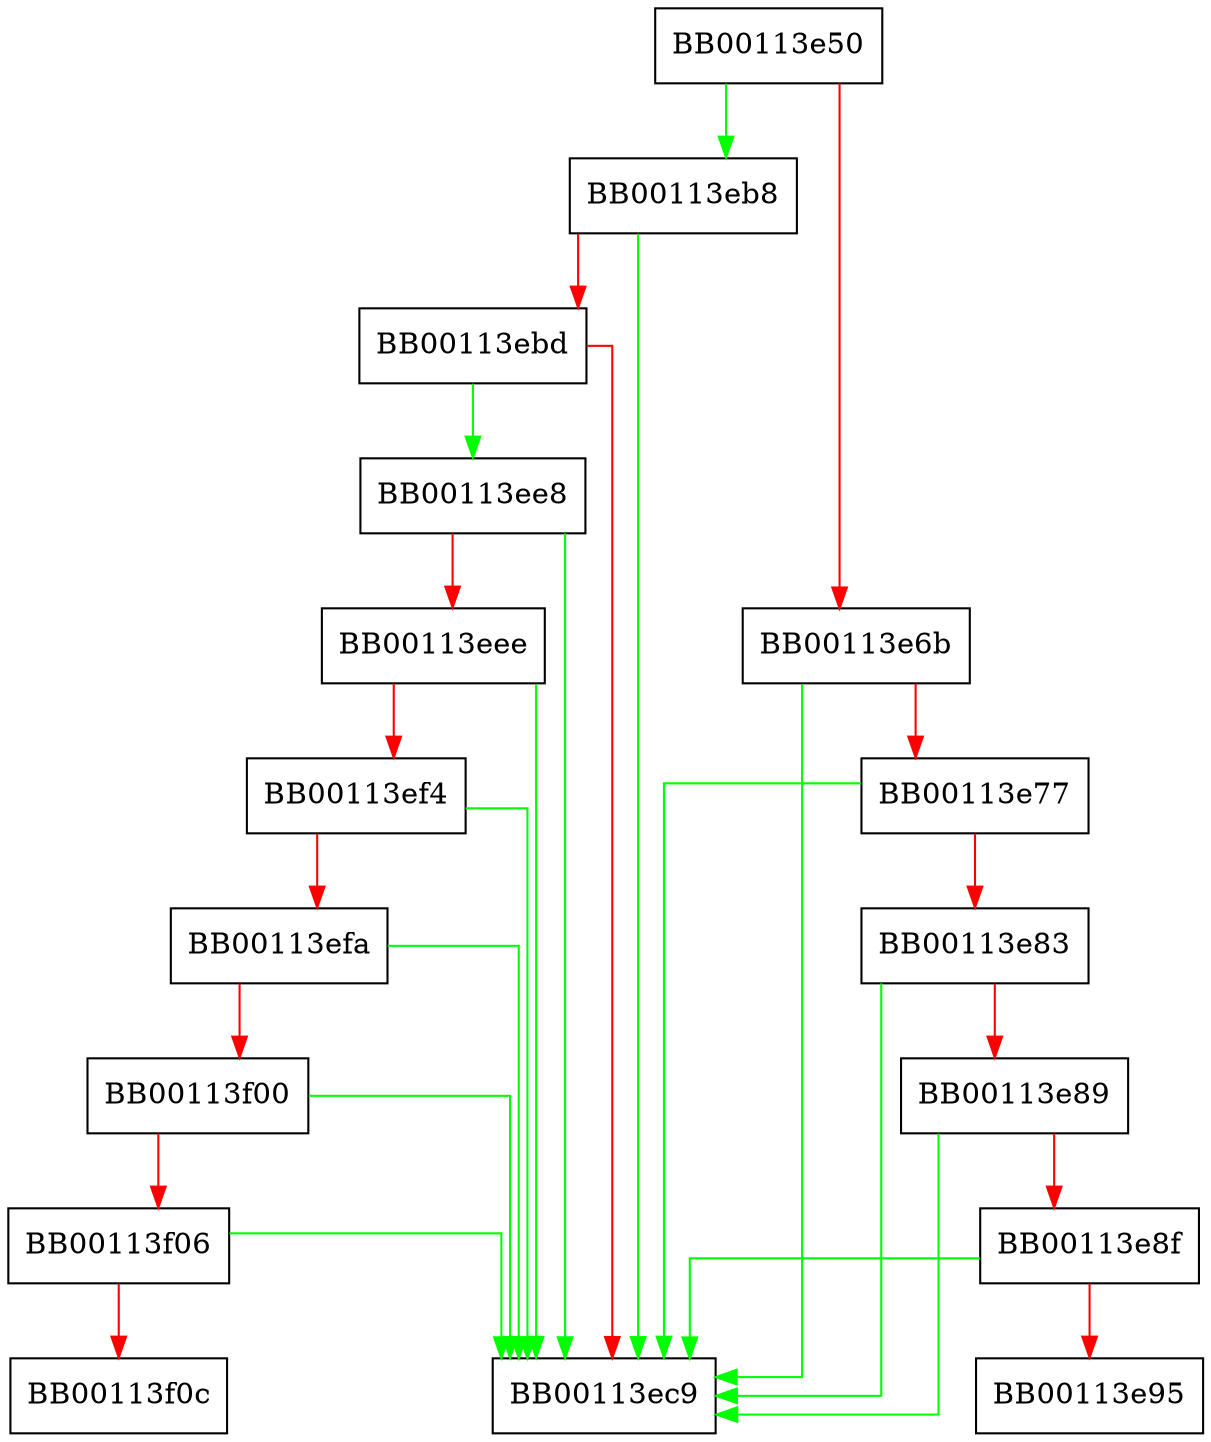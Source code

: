 digraph FUN_00113e50 {
  node [shape="box"];
  graph [splines=ortho];
  BB00113e50 -> BB00113eb8 [color="green"];
  BB00113e50 -> BB00113e6b [color="red"];
  BB00113e6b -> BB00113ec9 [color="green"];
  BB00113e6b -> BB00113e77 [color="red"];
  BB00113e77 -> BB00113ec9 [color="green"];
  BB00113e77 -> BB00113e83 [color="red"];
  BB00113e83 -> BB00113ec9 [color="green"];
  BB00113e83 -> BB00113e89 [color="red"];
  BB00113e89 -> BB00113ec9 [color="green"];
  BB00113e89 -> BB00113e8f [color="red"];
  BB00113e8f -> BB00113ec9 [color="green"];
  BB00113e8f -> BB00113e95 [color="red"];
  BB00113eb8 -> BB00113ec9 [color="green"];
  BB00113eb8 -> BB00113ebd [color="red"];
  BB00113ebd -> BB00113ee8 [color="green"];
  BB00113ebd -> BB00113ec9 [color="red"];
  BB00113ee8 -> BB00113ec9 [color="green"];
  BB00113ee8 -> BB00113eee [color="red"];
  BB00113eee -> BB00113ec9 [color="green"];
  BB00113eee -> BB00113ef4 [color="red"];
  BB00113ef4 -> BB00113ec9 [color="green"];
  BB00113ef4 -> BB00113efa [color="red"];
  BB00113efa -> BB00113ec9 [color="green"];
  BB00113efa -> BB00113f00 [color="red"];
  BB00113f00 -> BB00113ec9 [color="green"];
  BB00113f00 -> BB00113f06 [color="red"];
  BB00113f06 -> BB00113ec9 [color="green"];
  BB00113f06 -> BB00113f0c [color="red"];
}
